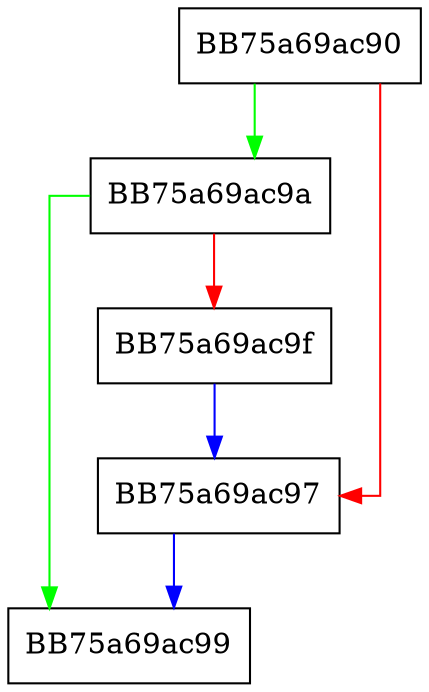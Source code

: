 digraph isDeleteable {
  node [shape="box"];
  graph [splines=ortho];
  BB75a69ac90 -> BB75a69ac9a [color="green"];
  BB75a69ac90 -> BB75a69ac97 [color="red"];
  BB75a69ac97 -> BB75a69ac99 [color="blue"];
  BB75a69ac9a -> BB75a69ac99 [color="green"];
  BB75a69ac9a -> BB75a69ac9f [color="red"];
  BB75a69ac9f -> BB75a69ac97 [color="blue"];
}